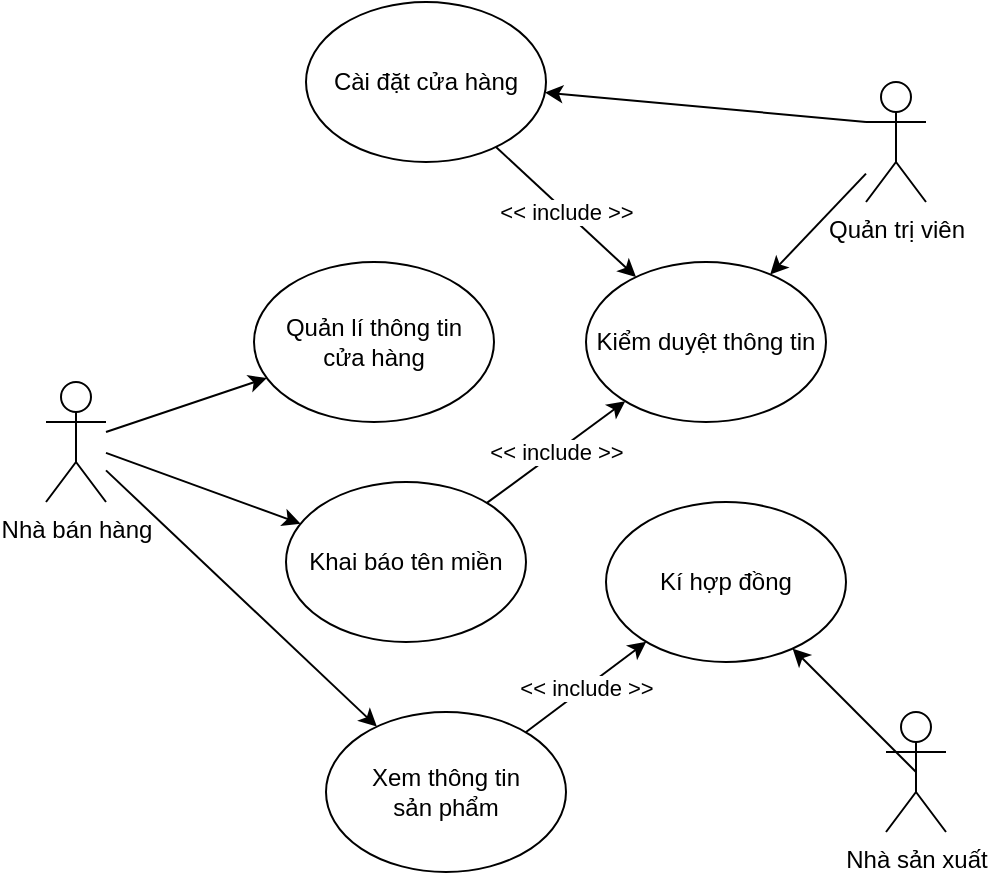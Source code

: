 <mxfile version="19.0.3" type="device"><diagram id="wTYVOGtZnsvkVUzqDsqI" name="Page-1"><mxGraphModel dx="943" dy="614" grid="1" gridSize="10" guides="1" tooltips="1" connect="1" arrows="1" fold="1" page="1" pageScale="1" pageWidth="827" pageHeight="1169" math="0" shadow="0"><root><mxCell id="0"/><mxCell id="1" parent="0"/><mxCell id="4DOqLvGJd3t3ebGpRgVE-2" value="Nhà bán hàng" style="shape=umlActor;verticalLabelPosition=bottom;verticalAlign=top;html=1;outlineConnect=0;" vertex="1" parent="1"><mxGeometry x="190" y="420" width="30" height="60" as="geometry"/></mxCell><mxCell id="4DOqLvGJd3t3ebGpRgVE-3" value="Khai báo tên miền" style="ellipse;whiteSpace=wrap;html=1;" vertex="1" parent="1"><mxGeometry x="310" y="470" width="120" height="80" as="geometry"/></mxCell><mxCell id="4DOqLvGJd3t3ebGpRgVE-5" value="Quản lí thông tin&lt;br&gt;cửa hàng" style="ellipse;whiteSpace=wrap;html=1;" vertex="1" parent="1"><mxGeometry x="294" y="360" width="120" height="80" as="geometry"/></mxCell><mxCell id="4DOqLvGJd3t3ebGpRgVE-6" value="Cài đặt cửa hàng" style="ellipse;whiteSpace=wrap;html=1;" vertex="1" parent="1"><mxGeometry x="320" y="230" width="120" height="80" as="geometry"/></mxCell><mxCell id="4DOqLvGJd3t3ebGpRgVE-7" value="Quản trị viên" style="shape=umlActor;verticalLabelPosition=bottom;verticalAlign=top;html=1;outlineConnect=0;" vertex="1" parent="1"><mxGeometry x="600" y="270" width="30" height="60" as="geometry"/></mxCell><mxCell id="4DOqLvGJd3t3ebGpRgVE-8" value="Kiểm duyệt thông tin" style="ellipse;whiteSpace=wrap;html=1;" vertex="1" parent="1"><mxGeometry x="460" y="360" width="120" height="80" as="geometry"/></mxCell><mxCell id="4DOqLvGJd3t3ebGpRgVE-9" value="&amp;lt;&amp;lt; include &amp;gt;&amp;gt;" style="endArrow=classic;html=1;rounded=0;" edge="1" parent="1" source="4DOqLvGJd3t3ebGpRgVE-6" target="4DOqLvGJd3t3ebGpRgVE-8"><mxGeometry width="50" height="50" relative="1" as="geometry"><mxPoint x="390" y="440" as="sourcePoint"/><mxPoint x="440" y="390" as="targetPoint"/></mxGeometry></mxCell><mxCell id="4DOqLvGJd3t3ebGpRgVE-10" value="&amp;lt;&amp;lt; include &amp;gt;&amp;gt;" style="endArrow=classic;html=1;rounded=0;" edge="1" parent="1" source="4DOqLvGJd3t3ebGpRgVE-3" target="4DOqLvGJd3t3ebGpRgVE-8"><mxGeometry width="50" height="50" relative="1" as="geometry"><mxPoint x="390" y="440" as="sourcePoint"/><mxPoint x="440" y="390" as="targetPoint"/></mxGeometry></mxCell><mxCell id="4DOqLvGJd3t3ebGpRgVE-11" value="" style="endArrow=classic;html=1;rounded=0;" edge="1" parent="1" source="4DOqLvGJd3t3ebGpRgVE-2" target="4DOqLvGJd3t3ebGpRgVE-3"><mxGeometry width="50" height="50" relative="1" as="geometry"><mxPoint x="370" y="450" as="sourcePoint"/><mxPoint x="420" y="400" as="targetPoint"/></mxGeometry></mxCell><mxCell id="4DOqLvGJd3t3ebGpRgVE-12" value="" style="endArrow=classic;html=1;rounded=0;" edge="1" parent="1" source="4DOqLvGJd3t3ebGpRgVE-7" target="4DOqLvGJd3t3ebGpRgVE-8"><mxGeometry width="50" height="50" relative="1" as="geometry"><mxPoint x="370" y="450" as="sourcePoint"/><mxPoint x="420" y="400" as="targetPoint"/></mxGeometry></mxCell><mxCell id="4DOqLvGJd3t3ebGpRgVE-13" value="" style="endArrow=classic;html=1;rounded=0;exitX=0;exitY=0.333;exitDx=0;exitDy=0;exitPerimeter=0;" edge="1" parent="1" source="4DOqLvGJd3t3ebGpRgVE-7" target="4DOqLvGJd3t3ebGpRgVE-6"><mxGeometry width="50" height="50" relative="1" as="geometry"><mxPoint x="570" y="240" as="sourcePoint"/><mxPoint x="420" y="400" as="targetPoint"/></mxGeometry></mxCell><mxCell id="4DOqLvGJd3t3ebGpRgVE-14" value="" style="endArrow=classic;html=1;rounded=0;" edge="1" parent="1" source="4DOqLvGJd3t3ebGpRgVE-2" target="4DOqLvGJd3t3ebGpRgVE-5"><mxGeometry width="50" height="50" relative="1" as="geometry"><mxPoint x="370" y="450" as="sourcePoint"/><mxPoint x="420" y="400" as="targetPoint"/></mxGeometry></mxCell><mxCell id="4DOqLvGJd3t3ebGpRgVE-15" value="Nhà sản xuất" style="shape=umlActor;verticalLabelPosition=bottom;verticalAlign=top;html=1;outlineConnect=0;" vertex="1" parent="1"><mxGeometry x="610" y="585" width="30" height="60" as="geometry"/></mxCell><mxCell id="4DOqLvGJd3t3ebGpRgVE-17" value="Xem thông tin&lt;br&gt;sản phẩm" style="ellipse;whiteSpace=wrap;html=1;" vertex="1" parent="1"><mxGeometry x="330" y="585" width="120" height="80" as="geometry"/></mxCell><mxCell id="4DOqLvGJd3t3ebGpRgVE-18" value="" style="endArrow=classic;html=1;rounded=0;" edge="1" parent="1" source="4DOqLvGJd3t3ebGpRgVE-2" target="4DOqLvGJd3t3ebGpRgVE-17"><mxGeometry width="50" height="50" relative="1" as="geometry"><mxPoint x="410" y="520" as="sourcePoint"/><mxPoint x="460" y="470" as="targetPoint"/></mxGeometry></mxCell><mxCell id="4DOqLvGJd3t3ebGpRgVE-19" value="Kí hợp đồng" style="ellipse;whiteSpace=wrap;html=1;" vertex="1" parent="1"><mxGeometry x="470" y="480" width="120" height="80" as="geometry"/></mxCell><mxCell id="4DOqLvGJd3t3ebGpRgVE-23" value="&amp;lt;&amp;lt; include &amp;gt;&amp;gt;" style="endArrow=classic;html=1;rounded=0;" edge="1" parent="1" source="4DOqLvGJd3t3ebGpRgVE-17" target="4DOqLvGJd3t3ebGpRgVE-19"><mxGeometry width="50" height="50" relative="1" as="geometry"><mxPoint x="410" y="520" as="sourcePoint"/><mxPoint x="460" y="470" as="targetPoint"/></mxGeometry></mxCell><mxCell id="4DOqLvGJd3t3ebGpRgVE-24" value="" style="endArrow=classic;html=1;rounded=0;exitX=0.5;exitY=0.5;exitDx=0;exitDy=0;exitPerimeter=0;" edge="1" parent="1" source="4DOqLvGJd3t3ebGpRgVE-15" target="4DOqLvGJd3t3ebGpRgVE-19"><mxGeometry width="50" height="50" relative="1" as="geometry"><mxPoint x="410" y="520" as="sourcePoint"/><mxPoint x="460" y="470" as="targetPoint"/></mxGeometry></mxCell></root></mxGraphModel></diagram></mxfile>